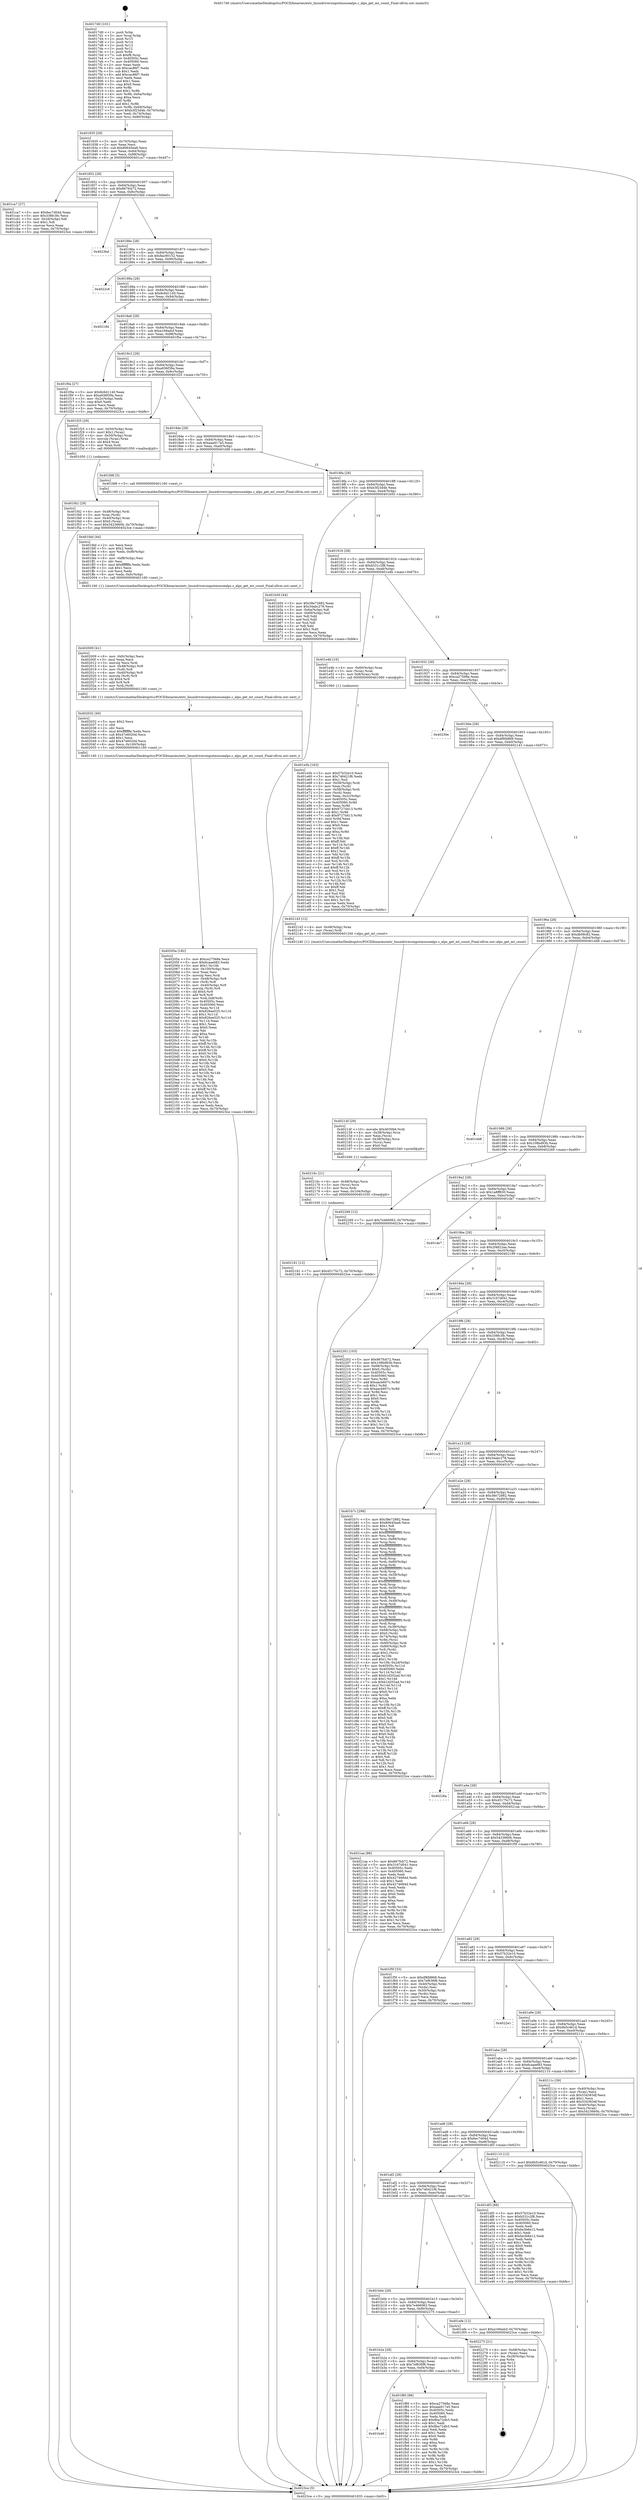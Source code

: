 digraph "0x4017d0" {
  label = "0x4017d0 (/mnt/c/Users/mathe/Desktop/tcc/POCII/binaries/extr_linuxdriversinputmousealps.c_alps_get_mt_count_Final-ollvm.out::main(0))"
  labelloc = "t"
  node[shape=record]

  Entry [label="",width=0.3,height=0.3,shape=circle,fillcolor=black,style=filled]
  "0x401835" [label="{
     0x401835 [29]\l
     | [instrs]\l
     &nbsp;&nbsp;0x401835 \<+3\>: mov -0x70(%rbp),%eax\l
     &nbsp;&nbsp;0x401838 \<+2\>: mov %eax,%ecx\l
     &nbsp;&nbsp;0x40183a \<+6\>: sub $0x80645ea8,%ecx\l
     &nbsp;&nbsp;0x401840 \<+6\>: mov %eax,-0x84(%rbp)\l
     &nbsp;&nbsp;0x401846 \<+6\>: mov %ecx,-0x88(%rbp)\l
     &nbsp;&nbsp;0x40184c \<+6\>: je 0000000000401ca7 \<main+0x4d7\>\l
  }"]
  "0x401ca7" [label="{
     0x401ca7 [27]\l
     | [instrs]\l
     &nbsp;&nbsp;0x401ca7 \<+5\>: mov $0x6ec7d04d,%eax\l
     &nbsp;&nbsp;0x401cac \<+5\>: mov $0x338fc3fc,%ecx\l
     &nbsp;&nbsp;0x401cb1 \<+3\>: mov -0x2d(%rbp),%dl\l
     &nbsp;&nbsp;0x401cb4 \<+3\>: test $0x1,%dl\l
     &nbsp;&nbsp;0x401cb7 \<+3\>: cmovne %ecx,%eax\l
     &nbsp;&nbsp;0x401cba \<+3\>: mov %eax,-0x70(%rbp)\l
     &nbsp;&nbsp;0x401cbd \<+5\>: jmp 00000000004023ce \<main+0xbfe\>\l
  }"]
  "0x401852" [label="{
     0x401852 [28]\l
     | [instrs]\l
     &nbsp;&nbsp;0x401852 \<+5\>: jmp 0000000000401857 \<main+0x87\>\l
     &nbsp;&nbsp;0x401857 \<+6\>: mov -0x84(%rbp),%eax\l
     &nbsp;&nbsp;0x40185d \<+5\>: sub $0x867fcb72,%eax\l
     &nbsp;&nbsp;0x401862 \<+6\>: mov %eax,-0x8c(%rbp)\l
     &nbsp;&nbsp;0x401868 \<+6\>: je 00000000004023bd \<main+0xbed\>\l
  }"]
  Exit [label="",width=0.3,height=0.3,shape=circle,fillcolor=black,style=filled,peripheries=2]
  "0x4023bd" [label="{
     0x4023bd\l
  }", style=dashed]
  "0x40186e" [label="{
     0x40186e [28]\l
     | [instrs]\l
     &nbsp;&nbsp;0x40186e \<+5\>: jmp 0000000000401873 \<main+0xa3\>\l
     &nbsp;&nbsp;0x401873 \<+6\>: mov -0x84(%rbp),%eax\l
     &nbsp;&nbsp;0x401879 \<+5\>: sub $0x8ac90152,%eax\l
     &nbsp;&nbsp;0x40187e \<+6\>: mov %eax,-0x90(%rbp)\l
     &nbsp;&nbsp;0x401884 \<+6\>: je 00000000004022c6 \<main+0xaf6\>\l
  }"]
  "0x402181" [label="{
     0x402181 [12]\l
     | [instrs]\l
     &nbsp;&nbsp;0x402181 \<+7\>: movl $0x45175c72,-0x70(%rbp)\l
     &nbsp;&nbsp;0x402188 \<+5\>: jmp 00000000004023ce \<main+0xbfe\>\l
  }"]
  "0x4022c6" [label="{
     0x4022c6\l
  }", style=dashed]
  "0x40188a" [label="{
     0x40188a [28]\l
     | [instrs]\l
     &nbsp;&nbsp;0x40188a \<+5\>: jmp 000000000040188f \<main+0xbf\>\l
     &nbsp;&nbsp;0x40188f \<+6\>: mov -0x84(%rbp),%eax\l
     &nbsp;&nbsp;0x401895 \<+5\>: sub $0x8c6d1140,%eax\l
     &nbsp;&nbsp;0x40189a \<+6\>: mov %eax,-0x94(%rbp)\l
     &nbsp;&nbsp;0x4018a0 \<+6\>: je 000000000040218d \<main+0x9bd\>\l
  }"]
  "0x40216c" [label="{
     0x40216c [21]\l
     | [instrs]\l
     &nbsp;&nbsp;0x40216c \<+4\>: mov -0x48(%rbp),%rcx\l
     &nbsp;&nbsp;0x402170 \<+3\>: mov (%rcx),%rcx\l
     &nbsp;&nbsp;0x402173 \<+3\>: mov %rcx,%rdi\l
     &nbsp;&nbsp;0x402176 \<+6\>: mov %eax,-0x104(%rbp)\l
     &nbsp;&nbsp;0x40217c \<+5\>: call 0000000000401030 \<free@plt\>\l
     | [calls]\l
     &nbsp;&nbsp;0x401030 \{1\} (unknown)\l
  }"]
  "0x40218d" [label="{
     0x40218d\l
  }", style=dashed]
  "0x4018a6" [label="{
     0x4018a6 [28]\l
     | [instrs]\l
     &nbsp;&nbsp;0x4018a6 \<+5\>: jmp 00000000004018ab \<main+0xdb\>\l
     &nbsp;&nbsp;0x4018ab \<+6\>: mov -0x84(%rbp),%eax\l
     &nbsp;&nbsp;0x4018b1 \<+5\>: sub $0xa169adcf,%eax\l
     &nbsp;&nbsp;0x4018b6 \<+6\>: mov %eax,-0x98(%rbp)\l
     &nbsp;&nbsp;0x4018bc \<+6\>: je 0000000000401f0a \<main+0x73a\>\l
  }"]
  "0x40214f" [label="{
     0x40214f [29]\l
     | [instrs]\l
     &nbsp;&nbsp;0x40214f \<+10\>: movabs $0x4030b6,%rdi\l
     &nbsp;&nbsp;0x402159 \<+4\>: mov -0x38(%rbp),%rcx\l
     &nbsp;&nbsp;0x40215d \<+2\>: mov %eax,(%rcx)\l
     &nbsp;&nbsp;0x40215f \<+4\>: mov -0x38(%rbp),%rcx\l
     &nbsp;&nbsp;0x402163 \<+2\>: mov (%rcx),%esi\l
     &nbsp;&nbsp;0x402165 \<+2\>: mov $0x0,%al\l
     &nbsp;&nbsp;0x402167 \<+5\>: call 0000000000401040 \<printf@plt\>\l
     | [calls]\l
     &nbsp;&nbsp;0x401040 \{1\} (unknown)\l
  }"]
  "0x401f0a" [label="{
     0x401f0a [27]\l
     | [instrs]\l
     &nbsp;&nbsp;0x401f0a \<+5\>: mov $0x8c6d1140,%eax\l
     &nbsp;&nbsp;0x401f0f \<+5\>: mov $0xa936f39a,%ecx\l
     &nbsp;&nbsp;0x401f14 \<+3\>: mov -0x2c(%rbp),%edx\l
     &nbsp;&nbsp;0x401f17 \<+3\>: cmp $0x0,%edx\l
     &nbsp;&nbsp;0x401f1a \<+3\>: cmove %ecx,%eax\l
     &nbsp;&nbsp;0x401f1d \<+3\>: mov %eax,-0x70(%rbp)\l
     &nbsp;&nbsp;0x401f20 \<+5\>: jmp 00000000004023ce \<main+0xbfe\>\l
  }"]
  "0x4018c2" [label="{
     0x4018c2 [28]\l
     | [instrs]\l
     &nbsp;&nbsp;0x4018c2 \<+5\>: jmp 00000000004018c7 \<main+0xf7\>\l
     &nbsp;&nbsp;0x4018c7 \<+6\>: mov -0x84(%rbp),%eax\l
     &nbsp;&nbsp;0x4018cd \<+5\>: sub $0xa936f39a,%eax\l
     &nbsp;&nbsp;0x4018d2 \<+6\>: mov %eax,-0x9c(%rbp)\l
     &nbsp;&nbsp;0x4018d8 \<+6\>: je 0000000000401f25 \<main+0x755\>\l
  }"]
  "0x40205a" [label="{
     0x40205a [182]\l
     | [instrs]\l
     &nbsp;&nbsp;0x40205a \<+5\>: mov $0xca27568e,%ecx\l
     &nbsp;&nbsp;0x40205f \<+5\>: mov $0x6caae683,%edx\l
     &nbsp;&nbsp;0x402064 \<+3\>: mov $0x1,%r10b\l
     &nbsp;&nbsp;0x402067 \<+6\>: mov -0x100(%rbp),%esi\l
     &nbsp;&nbsp;0x40206d \<+3\>: imul %eax,%esi\l
     &nbsp;&nbsp;0x402070 \<+3\>: movslq %esi,%rdi\l
     &nbsp;&nbsp;0x402073 \<+4\>: mov -0x48(%rbp),%r8\l
     &nbsp;&nbsp;0x402077 \<+3\>: mov (%r8),%r8\l
     &nbsp;&nbsp;0x40207a \<+4\>: mov -0x40(%rbp),%r9\l
     &nbsp;&nbsp;0x40207e \<+3\>: movslq (%r9),%r9\l
     &nbsp;&nbsp;0x402081 \<+4\>: shl $0x4,%r9\l
     &nbsp;&nbsp;0x402085 \<+3\>: add %r9,%r8\l
     &nbsp;&nbsp;0x402088 \<+4\>: mov %rdi,0x8(%r8)\l
     &nbsp;&nbsp;0x40208c \<+7\>: mov 0x40505c,%eax\l
     &nbsp;&nbsp;0x402093 \<+7\>: mov 0x405060,%esi\l
     &nbsp;&nbsp;0x40209a \<+3\>: mov %eax,%r11d\l
     &nbsp;&nbsp;0x40209d \<+7\>: sub $0x826ee525,%r11d\l
     &nbsp;&nbsp;0x4020a4 \<+4\>: sub $0x1,%r11d\l
     &nbsp;&nbsp;0x4020a8 \<+7\>: add $0x826ee525,%r11d\l
     &nbsp;&nbsp;0x4020af \<+4\>: imul %r11d,%eax\l
     &nbsp;&nbsp;0x4020b3 \<+3\>: and $0x1,%eax\l
     &nbsp;&nbsp;0x4020b6 \<+3\>: cmp $0x0,%eax\l
     &nbsp;&nbsp;0x4020b9 \<+3\>: sete %bl\l
     &nbsp;&nbsp;0x4020bc \<+3\>: cmp $0xa,%esi\l
     &nbsp;&nbsp;0x4020bf \<+4\>: setl %r14b\l
     &nbsp;&nbsp;0x4020c3 \<+3\>: mov %bl,%r15b\l
     &nbsp;&nbsp;0x4020c6 \<+4\>: xor $0xff,%r15b\l
     &nbsp;&nbsp;0x4020ca \<+3\>: mov %r14b,%r12b\l
     &nbsp;&nbsp;0x4020cd \<+4\>: xor $0xff,%r12b\l
     &nbsp;&nbsp;0x4020d1 \<+4\>: xor $0x0,%r10b\l
     &nbsp;&nbsp;0x4020d5 \<+3\>: mov %r15b,%r13b\l
     &nbsp;&nbsp;0x4020d8 \<+4\>: and $0x0,%r13b\l
     &nbsp;&nbsp;0x4020dc \<+3\>: and %r10b,%bl\l
     &nbsp;&nbsp;0x4020df \<+3\>: mov %r12b,%al\l
     &nbsp;&nbsp;0x4020e2 \<+2\>: and $0x0,%al\l
     &nbsp;&nbsp;0x4020e4 \<+3\>: and %r10b,%r14b\l
     &nbsp;&nbsp;0x4020e7 \<+3\>: or %bl,%r13b\l
     &nbsp;&nbsp;0x4020ea \<+3\>: or %r14b,%al\l
     &nbsp;&nbsp;0x4020ed \<+3\>: xor %al,%r13b\l
     &nbsp;&nbsp;0x4020f0 \<+3\>: or %r12b,%r15b\l
     &nbsp;&nbsp;0x4020f3 \<+4\>: xor $0xff,%r15b\l
     &nbsp;&nbsp;0x4020f7 \<+4\>: or $0x0,%r10b\l
     &nbsp;&nbsp;0x4020fb \<+3\>: and %r10b,%r15b\l
     &nbsp;&nbsp;0x4020fe \<+3\>: or %r15b,%r13b\l
     &nbsp;&nbsp;0x402101 \<+4\>: test $0x1,%r13b\l
     &nbsp;&nbsp;0x402105 \<+3\>: cmovne %edx,%ecx\l
     &nbsp;&nbsp;0x402108 \<+3\>: mov %ecx,-0x70(%rbp)\l
     &nbsp;&nbsp;0x40210b \<+5\>: jmp 00000000004023ce \<main+0xbfe\>\l
  }"]
  "0x401f25" [label="{
     0x401f25 [29]\l
     | [instrs]\l
     &nbsp;&nbsp;0x401f25 \<+4\>: mov -0x50(%rbp),%rax\l
     &nbsp;&nbsp;0x401f29 \<+6\>: movl $0x1,(%rax)\l
     &nbsp;&nbsp;0x401f2f \<+4\>: mov -0x50(%rbp),%rax\l
     &nbsp;&nbsp;0x401f33 \<+3\>: movslq (%rax),%rax\l
     &nbsp;&nbsp;0x401f36 \<+4\>: shl $0x4,%rax\l
     &nbsp;&nbsp;0x401f3a \<+3\>: mov %rax,%rdi\l
     &nbsp;&nbsp;0x401f3d \<+5\>: call 0000000000401050 \<malloc@plt\>\l
     | [calls]\l
     &nbsp;&nbsp;0x401050 \{1\} (unknown)\l
  }"]
  "0x4018de" [label="{
     0x4018de [28]\l
     | [instrs]\l
     &nbsp;&nbsp;0x4018de \<+5\>: jmp 00000000004018e3 \<main+0x113\>\l
     &nbsp;&nbsp;0x4018e3 \<+6\>: mov -0x84(%rbp),%eax\l
     &nbsp;&nbsp;0x4018e9 \<+5\>: sub $0xaaa917a5,%eax\l
     &nbsp;&nbsp;0x4018ee \<+6\>: mov %eax,-0xa0(%rbp)\l
     &nbsp;&nbsp;0x4018f4 \<+6\>: je 0000000000401fd8 \<main+0x808\>\l
  }"]
  "0x402032" [label="{
     0x402032 [40]\l
     | [instrs]\l
     &nbsp;&nbsp;0x402032 \<+5\>: mov $0x2,%ecx\l
     &nbsp;&nbsp;0x402037 \<+1\>: cltd\l
     &nbsp;&nbsp;0x402038 \<+2\>: idiv %ecx\l
     &nbsp;&nbsp;0x40203a \<+6\>: imul $0xfffffffe,%edx,%ecx\l
     &nbsp;&nbsp;0x402040 \<+6\>: sub $0x47e6020d,%ecx\l
     &nbsp;&nbsp;0x402046 \<+3\>: add $0x1,%ecx\l
     &nbsp;&nbsp;0x402049 \<+6\>: add $0x47e6020d,%ecx\l
     &nbsp;&nbsp;0x40204f \<+6\>: mov %ecx,-0x100(%rbp)\l
     &nbsp;&nbsp;0x402055 \<+5\>: call 0000000000401160 \<next_i\>\l
     | [calls]\l
     &nbsp;&nbsp;0x401160 \{1\} (/mnt/c/Users/mathe/Desktop/tcc/POCII/binaries/extr_linuxdriversinputmousealps.c_alps_get_mt_count_Final-ollvm.out::next_i)\l
  }"]
  "0x401fd8" [label="{
     0x401fd8 [5]\l
     | [instrs]\l
     &nbsp;&nbsp;0x401fd8 \<+5\>: call 0000000000401160 \<next_i\>\l
     | [calls]\l
     &nbsp;&nbsp;0x401160 \{1\} (/mnt/c/Users/mathe/Desktop/tcc/POCII/binaries/extr_linuxdriversinputmousealps.c_alps_get_mt_count_Final-ollvm.out::next_i)\l
  }"]
  "0x4018fa" [label="{
     0x4018fa [28]\l
     | [instrs]\l
     &nbsp;&nbsp;0x4018fa \<+5\>: jmp 00000000004018ff \<main+0x12f\>\l
     &nbsp;&nbsp;0x4018ff \<+6\>: mov -0x84(%rbp),%eax\l
     &nbsp;&nbsp;0x401905 \<+5\>: sub $0xb3f23d4b,%eax\l
     &nbsp;&nbsp;0x40190a \<+6\>: mov %eax,-0xa4(%rbp)\l
     &nbsp;&nbsp;0x401910 \<+6\>: je 0000000000401b50 \<main+0x380\>\l
  }"]
  "0x402009" [label="{
     0x402009 [41]\l
     | [instrs]\l
     &nbsp;&nbsp;0x402009 \<+6\>: mov -0xfc(%rbp),%ecx\l
     &nbsp;&nbsp;0x40200f \<+3\>: imul %eax,%ecx\l
     &nbsp;&nbsp;0x402012 \<+3\>: movslq %ecx,%rdi\l
     &nbsp;&nbsp;0x402015 \<+4\>: mov -0x48(%rbp),%r8\l
     &nbsp;&nbsp;0x402019 \<+3\>: mov (%r8),%r8\l
     &nbsp;&nbsp;0x40201c \<+4\>: mov -0x40(%rbp),%r9\l
     &nbsp;&nbsp;0x402020 \<+3\>: movslq (%r9),%r9\l
     &nbsp;&nbsp;0x402023 \<+4\>: shl $0x4,%r9\l
     &nbsp;&nbsp;0x402027 \<+3\>: add %r9,%r8\l
     &nbsp;&nbsp;0x40202a \<+3\>: mov %rdi,(%r8)\l
     &nbsp;&nbsp;0x40202d \<+5\>: call 0000000000401160 \<next_i\>\l
     | [calls]\l
     &nbsp;&nbsp;0x401160 \{1\} (/mnt/c/Users/mathe/Desktop/tcc/POCII/binaries/extr_linuxdriversinputmousealps.c_alps_get_mt_count_Final-ollvm.out::next_i)\l
  }"]
  "0x401b50" [label="{
     0x401b50 [44]\l
     | [instrs]\l
     &nbsp;&nbsp;0x401b50 \<+5\>: mov $0x38e72882,%eax\l
     &nbsp;&nbsp;0x401b55 \<+5\>: mov $0x34abc278,%ecx\l
     &nbsp;&nbsp;0x401b5a \<+3\>: mov -0x6a(%rbp),%dl\l
     &nbsp;&nbsp;0x401b5d \<+4\>: mov -0x69(%rbp),%sil\l
     &nbsp;&nbsp;0x401b61 \<+3\>: mov %dl,%dil\l
     &nbsp;&nbsp;0x401b64 \<+3\>: and %sil,%dil\l
     &nbsp;&nbsp;0x401b67 \<+3\>: xor %sil,%dl\l
     &nbsp;&nbsp;0x401b6a \<+3\>: or %dl,%dil\l
     &nbsp;&nbsp;0x401b6d \<+4\>: test $0x1,%dil\l
     &nbsp;&nbsp;0x401b71 \<+3\>: cmovne %ecx,%eax\l
     &nbsp;&nbsp;0x401b74 \<+3\>: mov %eax,-0x70(%rbp)\l
     &nbsp;&nbsp;0x401b77 \<+5\>: jmp 00000000004023ce \<main+0xbfe\>\l
  }"]
  "0x401916" [label="{
     0x401916 [28]\l
     | [instrs]\l
     &nbsp;&nbsp;0x401916 \<+5\>: jmp 000000000040191b \<main+0x14b\>\l
     &nbsp;&nbsp;0x40191b \<+6\>: mov -0x84(%rbp),%eax\l
     &nbsp;&nbsp;0x401921 \<+5\>: sub $0xb531c2f8,%eax\l
     &nbsp;&nbsp;0x401926 \<+6\>: mov %eax,-0xa8(%rbp)\l
     &nbsp;&nbsp;0x40192c \<+6\>: je 0000000000401e4b \<main+0x67b\>\l
  }"]
  "0x4023ce" [label="{
     0x4023ce [5]\l
     | [instrs]\l
     &nbsp;&nbsp;0x4023ce \<+5\>: jmp 0000000000401835 \<main+0x65\>\l
  }"]
  "0x4017d0" [label="{
     0x4017d0 [101]\l
     | [instrs]\l
     &nbsp;&nbsp;0x4017d0 \<+1\>: push %rbp\l
     &nbsp;&nbsp;0x4017d1 \<+3\>: mov %rsp,%rbp\l
     &nbsp;&nbsp;0x4017d4 \<+2\>: push %r15\l
     &nbsp;&nbsp;0x4017d6 \<+2\>: push %r14\l
     &nbsp;&nbsp;0x4017d8 \<+2\>: push %r13\l
     &nbsp;&nbsp;0x4017da \<+2\>: push %r12\l
     &nbsp;&nbsp;0x4017dc \<+1\>: push %rbx\l
     &nbsp;&nbsp;0x4017dd \<+7\>: sub $0xf8,%rsp\l
     &nbsp;&nbsp;0x4017e4 \<+7\>: mov 0x40505c,%eax\l
     &nbsp;&nbsp;0x4017eb \<+7\>: mov 0x405060,%ecx\l
     &nbsp;&nbsp;0x4017f2 \<+2\>: mov %eax,%edx\l
     &nbsp;&nbsp;0x4017f4 \<+6\>: sub $0xcac86f7,%edx\l
     &nbsp;&nbsp;0x4017fa \<+3\>: sub $0x1,%edx\l
     &nbsp;&nbsp;0x4017fd \<+6\>: add $0xcac86f7,%edx\l
     &nbsp;&nbsp;0x401803 \<+3\>: imul %edx,%eax\l
     &nbsp;&nbsp;0x401806 \<+3\>: and $0x1,%eax\l
     &nbsp;&nbsp;0x401809 \<+3\>: cmp $0x0,%eax\l
     &nbsp;&nbsp;0x40180c \<+4\>: sete %r8b\l
     &nbsp;&nbsp;0x401810 \<+4\>: and $0x1,%r8b\l
     &nbsp;&nbsp;0x401814 \<+4\>: mov %r8b,-0x6a(%rbp)\l
     &nbsp;&nbsp;0x401818 \<+3\>: cmp $0xa,%ecx\l
     &nbsp;&nbsp;0x40181b \<+4\>: setl %r8b\l
     &nbsp;&nbsp;0x40181f \<+4\>: and $0x1,%r8b\l
     &nbsp;&nbsp;0x401823 \<+4\>: mov %r8b,-0x69(%rbp)\l
     &nbsp;&nbsp;0x401827 \<+7\>: movl $0xb3f23d4b,-0x70(%rbp)\l
     &nbsp;&nbsp;0x40182e \<+3\>: mov %edi,-0x74(%rbp)\l
     &nbsp;&nbsp;0x401831 \<+4\>: mov %rsi,-0x80(%rbp)\l
  }"]
  "0x401fdd" [label="{
     0x401fdd [44]\l
     | [instrs]\l
     &nbsp;&nbsp;0x401fdd \<+2\>: xor %ecx,%ecx\l
     &nbsp;&nbsp;0x401fdf \<+5\>: mov $0x2,%edx\l
     &nbsp;&nbsp;0x401fe4 \<+6\>: mov %edx,-0xf8(%rbp)\l
     &nbsp;&nbsp;0x401fea \<+1\>: cltd\l
     &nbsp;&nbsp;0x401feb \<+6\>: mov -0xf8(%rbp),%esi\l
     &nbsp;&nbsp;0x401ff1 \<+2\>: idiv %esi\l
     &nbsp;&nbsp;0x401ff3 \<+6\>: imul $0xfffffffe,%edx,%edx\l
     &nbsp;&nbsp;0x401ff9 \<+3\>: sub $0x1,%ecx\l
     &nbsp;&nbsp;0x401ffc \<+2\>: sub %ecx,%edx\l
     &nbsp;&nbsp;0x401ffe \<+6\>: mov %edx,-0xfc(%rbp)\l
     &nbsp;&nbsp;0x402004 \<+5\>: call 0000000000401160 \<next_i\>\l
     | [calls]\l
     &nbsp;&nbsp;0x401160 \{1\} (/mnt/c/Users/mathe/Desktop/tcc/POCII/binaries/extr_linuxdriversinputmousealps.c_alps_get_mt_count_Final-ollvm.out::next_i)\l
  }"]
  "0x401e4b" [label="{
     0x401e4b [16]\l
     | [instrs]\l
     &nbsp;&nbsp;0x401e4b \<+4\>: mov -0x60(%rbp),%rax\l
     &nbsp;&nbsp;0x401e4f \<+3\>: mov (%rax),%rax\l
     &nbsp;&nbsp;0x401e52 \<+4\>: mov 0x8(%rax),%rdi\l
     &nbsp;&nbsp;0x401e56 \<+5\>: call 0000000000401060 \<atoi@plt\>\l
     | [calls]\l
     &nbsp;&nbsp;0x401060 \{1\} (unknown)\l
  }"]
  "0x401932" [label="{
     0x401932 [28]\l
     | [instrs]\l
     &nbsp;&nbsp;0x401932 \<+5\>: jmp 0000000000401937 \<main+0x167\>\l
     &nbsp;&nbsp;0x401937 \<+6\>: mov -0x84(%rbp),%eax\l
     &nbsp;&nbsp;0x40193d \<+5\>: sub $0xca27568e,%eax\l
     &nbsp;&nbsp;0x401942 \<+6\>: mov %eax,-0xac(%rbp)\l
     &nbsp;&nbsp;0x401948 \<+6\>: je 000000000040230e \<main+0xb3e\>\l
  }"]
  "0x401b46" [label="{
     0x401b46\l
  }", style=dashed]
  "0x40230e" [label="{
     0x40230e\l
  }", style=dashed]
  "0x40194e" [label="{
     0x40194e [28]\l
     | [instrs]\l
     &nbsp;&nbsp;0x40194e \<+5\>: jmp 0000000000401953 \<main+0x183\>\l
     &nbsp;&nbsp;0x401953 \<+6\>: mov -0x84(%rbp),%eax\l
     &nbsp;&nbsp;0x401959 \<+5\>: sub $0xdf6fd868,%eax\l
     &nbsp;&nbsp;0x40195e \<+6\>: mov %eax,-0xb0(%rbp)\l
     &nbsp;&nbsp;0x401964 \<+6\>: je 0000000000402143 \<main+0x973\>\l
  }"]
  "0x401f80" [label="{
     0x401f80 [88]\l
     | [instrs]\l
     &nbsp;&nbsp;0x401f80 \<+5\>: mov $0xca27568e,%eax\l
     &nbsp;&nbsp;0x401f85 \<+5\>: mov $0xaaa917a5,%ecx\l
     &nbsp;&nbsp;0x401f8a \<+7\>: mov 0x40505c,%edx\l
     &nbsp;&nbsp;0x401f91 \<+7\>: mov 0x405060,%esi\l
     &nbsp;&nbsp;0x401f98 \<+2\>: mov %edx,%edi\l
     &nbsp;&nbsp;0x401f9a \<+6\>: add $0x8ba72db3,%edi\l
     &nbsp;&nbsp;0x401fa0 \<+3\>: sub $0x1,%edi\l
     &nbsp;&nbsp;0x401fa3 \<+6\>: sub $0x8ba72db3,%edi\l
     &nbsp;&nbsp;0x401fa9 \<+3\>: imul %edi,%edx\l
     &nbsp;&nbsp;0x401fac \<+3\>: and $0x1,%edx\l
     &nbsp;&nbsp;0x401faf \<+3\>: cmp $0x0,%edx\l
     &nbsp;&nbsp;0x401fb2 \<+4\>: sete %r8b\l
     &nbsp;&nbsp;0x401fb6 \<+3\>: cmp $0xa,%esi\l
     &nbsp;&nbsp;0x401fb9 \<+4\>: setl %r9b\l
     &nbsp;&nbsp;0x401fbd \<+3\>: mov %r8b,%r10b\l
     &nbsp;&nbsp;0x401fc0 \<+3\>: and %r9b,%r10b\l
     &nbsp;&nbsp;0x401fc3 \<+3\>: xor %r9b,%r8b\l
     &nbsp;&nbsp;0x401fc6 \<+3\>: or %r8b,%r10b\l
     &nbsp;&nbsp;0x401fc9 \<+4\>: test $0x1,%r10b\l
     &nbsp;&nbsp;0x401fcd \<+3\>: cmovne %ecx,%eax\l
     &nbsp;&nbsp;0x401fd0 \<+3\>: mov %eax,-0x70(%rbp)\l
     &nbsp;&nbsp;0x401fd3 \<+5\>: jmp 00000000004023ce \<main+0xbfe\>\l
  }"]
  "0x402143" [label="{
     0x402143 [12]\l
     | [instrs]\l
     &nbsp;&nbsp;0x402143 \<+4\>: mov -0x48(%rbp),%rax\l
     &nbsp;&nbsp;0x402147 \<+3\>: mov (%rax),%rdi\l
     &nbsp;&nbsp;0x40214a \<+5\>: call 0000000000401240 \<alps_get_mt_count\>\l
     | [calls]\l
     &nbsp;&nbsp;0x401240 \{1\} (/mnt/c/Users/mathe/Desktop/tcc/POCII/binaries/extr_linuxdriversinputmousealps.c_alps_get_mt_count_Final-ollvm.out::alps_get_mt_count)\l
  }"]
  "0x40196a" [label="{
     0x40196a [28]\l
     | [instrs]\l
     &nbsp;&nbsp;0x40196a \<+5\>: jmp 000000000040196f \<main+0x19f\>\l
     &nbsp;&nbsp;0x40196f \<+6\>: mov -0x84(%rbp),%eax\l
     &nbsp;&nbsp;0x401975 \<+5\>: sub $0xdb08c82,%eax\l
     &nbsp;&nbsp;0x40197a \<+6\>: mov %eax,-0xb4(%rbp)\l
     &nbsp;&nbsp;0x401980 \<+6\>: je 0000000000401d48 \<main+0x578\>\l
  }"]
  "0x401b2a" [label="{
     0x401b2a [28]\l
     | [instrs]\l
     &nbsp;&nbsp;0x401b2a \<+5\>: jmp 0000000000401b2f \<main+0x35f\>\l
     &nbsp;&nbsp;0x401b2f \<+6\>: mov -0x84(%rbp),%eax\l
     &nbsp;&nbsp;0x401b35 \<+5\>: sub $0x7ef636f6,%eax\l
     &nbsp;&nbsp;0x401b3a \<+6\>: mov %eax,-0xf4(%rbp)\l
     &nbsp;&nbsp;0x401b40 \<+6\>: je 0000000000401f80 \<main+0x7b0\>\l
  }"]
  "0x401d48" [label="{
     0x401d48\l
  }", style=dashed]
  "0x401986" [label="{
     0x401986 [28]\l
     | [instrs]\l
     &nbsp;&nbsp;0x401986 \<+5\>: jmp 000000000040198b \<main+0x1bb\>\l
     &nbsp;&nbsp;0x40198b \<+6\>: mov -0x84(%rbp),%eax\l
     &nbsp;&nbsp;0x401991 \<+5\>: sub $0x108bd93b,%eax\l
     &nbsp;&nbsp;0x401996 \<+6\>: mov %eax,-0xb8(%rbp)\l
     &nbsp;&nbsp;0x40199c \<+6\>: je 0000000000402269 \<main+0xa99\>\l
  }"]
  "0x402275" [label="{
     0x402275 [21]\l
     | [instrs]\l
     &nbsp;&nbsp;0x402275 \<+4\>: mov -0x68(%rbp),%rax\l
     &nbsp;&nbsp;0x402279 \<+2\>: mov (%rax),%eax\l
     &nbsp;&nbsp;0x40227b \<+4\>: lea -0x28(%rbp),%rsp\l
     &nbsp;&nbsp;0x40227f \<+1\>: pop %rbx\l
     &nbsp;&nbsp;0x402280 \<+2\>: pop %r12\l
     &nbsp;&nbsp;0x402282 \<+2\>: pop %r13\l
     &nbsp;&nbsp;0x402284 \<+2\>: pop %r14\l
     &nbsp;&nbsp;0x402286 \<+2\>: pop %r15\l
     &nbsp;&nbsp;0x402288 \<+1\>: pop %rbp\l
     &nbsp;&nbsp;0x402289 \<+1\>: ret\l
  }"]
  "0x402269" [label="{
     0x402269 [12]\l
     | [instrs]\l
     &nbsp;&nbsp;0x402269 \<+7\>: movl $0x7e466063,-0x70(%rbp)\l
     &nbsp;&nbsp;0x402270 \<+5\>: jmp 00000000004023ce \<main+0xbfe\>\l
  }"]
  "0x4019a2" [label="{
     0x4019a2 [28]\l
     | [instrs]\l
     &nbsp;&nbsp;0x4019a2 \<+5\>: jmp 00000000004019a7 \<main+0x1d7\>\l
     &nbsp;&nbsp;0x4019a7 \<+6\>: mov -0x84(%rbp),%eax\l
     &nbsp;&nbsp;0x4019ad \<+5\>: sub $0x1a8ff830,%eax\l
     &nbsp;&nbsp;0x4019b2 \<+6\>: mov %eax,-0xbc(%rbp)\l
     &nbsp;&nbsp;0x4019b8 \<+6\>: je 0000000000401de7 \<main+0x617\>\l
  }"]
  "0x401f42" [label="{
     0x401f42 [29]\l
     | [instrs]\l
     &nbsp;&nbsp;0x401f42 \<+4\>: mov -0x48(%rbp),%rdi\l
     &nbsp;&nbsp;0x401f46 \<+3\>: mov %rax,(%rdi)\l
     &nbsp;&nbsp;0x401f49 \<+4\>: mov -0x40(%rbp),%rax\l
     &nbsp;&nbsp;0x401f4d \<+6\>: movl $0x0,(%rax)\l
     &nbsp;&nbsp;0x401f53 \<+7\>: movl $0x5423660b,-0x70(%rbp)\l
     &nbsp;&nbsp;0x401f5a \<+5\>: jmp 00000000004023ce \<main+0xbfe\>\l
  }"]
  "0x401de7" [label="{
     0x401de7\l
  }", style=dashed]
  "0x4019be" [label="{
     0x4019be [28]\l
     | [instrs]\l
     &nbsp;&nbsp;0x4019be \<+5\>: jmp 00000000004019c3 \<main+0x1f3\>\l
     &nbsp;&nbsp;0x4019c3 \<+6\>: mov -0x84(%rbp),%eax\l
     &nbsp;&nbsp;0x4019c9 \<+5\>: sub $0x2f4822aa,%eax\l
     &nbsp;&nbsp;0x4019ce \<+6\>: mov %eax,-0xc0(%rbp)\l
     &nbsp;&nbsp;0x4019d4 \<+6\>: je 0000000000402199 \<main+0x9c9\>\l
  }"]
  "0x401b0e" [label="{
     0x401b0e [28]\l
     | [instrs]\l
     &nbsp;&nbsp;0x401b0e \<+5\>: jmp 0000000000401b13 \<main+0x343\>\l
     &nbsp;&nbsp;0x401b13 \<+6\>: mov -0x84(%rbp),%eax\l
     &nbsp;&nbsp;0x401b19 \<+5\>: sub $0x7e466063,%eax\l
     &nbsp;&nbsp;0x401b1e \<+6\>: mov %eax,-0xf0(%rbp)\l
     &nbsp;&nbsp;0x401b24 \<+6\>: je 0000000000402275 \<main+0xaa5\>\l
  }"]
  "0x402199" [label="{
     0x402199\l
  }", style=dashed]
  "0x4019da" [label="{
     0x4019da [28]\l
     | [instrs]\l
     &nbsp;&nbsp;0x4019da \<+5\>: jmp 00000000004019df \<main+0x20f\>\l
     &nbsp;&nbsp;0x4019df \<+6\>: mov -0x84(%rbp),%eax\l
     &nbsp;&nbsp;0x4019e5 \<+5\>: sub $0x3167d041,%eax\l
     &nbsp;&nbsp;0x4019ea \<+6\>: mov %eax,-0xc4(%rbp)\l
     &nbsp;&nbsp;0x4019f0 \<+6\>: je 0000000000402202 \<main+0xa32\>\l
  }"]
  "0x401efe" [label="{
     0x401efe [12]\l
     | [instrs]\l
     &nbsp;&nbsp;0x401efe \<+7\>: movl $0xa169adcf,-0x70(%rbp)\l
     &nbsp;&nbsp;0x401f05 \<+5\>: jmp 00000000004023ce \<main+0xbfe\>\l
  }"]
  "0x402202" [label="{
     0x402202 [103]\l
     | [instrs]\l
     &nbsp;&nbsp;0x402202 \<+5\>: mov $0x867fcb72,%eax\l
     &nbsp;&nbsp;0x402207 \<+5\>: mov $0x108bd93b,%ecx\l
     &nbsp;&nbsp;0x40220c \<+4\>: mov -0x68(%rbp),%rdx\l
     &nbsp;&nbsp;0x402210 \<+6\>: movl $0x0,(%rdx)\l
     &nbsp;&nbsp;0x402216 \<+7\>: mov 0x40505c,%esi\l
     &nbsp;&nbsp;0x40221d \<+7\>: mov 0x405060,%edi\l
     &nbsp;&nbsp;0x402224 \<+3\>: mov %esi,%r8d\l
     &nbsp;&nbsp;0x402227 \<+7\>: add $0xaacb607c,%r8d\l
     &nbsp;&nbsp;0x40222e \<+4\>: sub $0x1,%r8d\l
     &nbsp;&nbsp;0x402232 \<+7\>: sub $0xaacb607c,%r8d\l
     &nbsp;&nbsp;0x402239 \<+4\>: imul %r8d,%esi\l
     &nbsp;&nbsp;0x40223d \<+3\>: and $0x1,%esi\l
     &nbsp;&nbsp;0x402240 \<+3\>: cmp $0x0,%esi\l
     &nbsp;&nbsp;0x402243 \<+4\>: sete %r9b\l
     &nbsp;&nbsp;0x402247 \<+3\>: cmp $0xa,%edi\l
     &nbsp;&nbsp;0x40224a \<+4\>: setl %r10b\l
     &nbsp;&nbsp;0x40224e \<+3\>: mov %r9b,%r11b\l
     &nbsp;&nbsp;0x402251 \<+3\>: and %r10b,%r11b\l
     &nbsp;&nbsp;0x402254 \<+3\>: xor %r10b,%r9b\l
     &nbsp;&nbsp;0x402257 \<+3\>: or %r9b,%r11b\l
     &nbsp;&nbsp;0x40225a \<+4\>: test $0x1,%r11b\l
     &nbsp;&nbsp;0x40225e \<+3\>: cmovne %ecx,%eax\l
     &nbsp;&nbsp;0x402261 \<+3\>: mov %eax,-0x70(%rbp)\l
     &nbsp;&nbsp;0x402264 \<+5\>: jmp 00000000004023ce \<main+0xbfe\>\l
  }"]
  "0x4019f6" [label="{
     0x4019f6 [28]\l
     | [instrs]\l
     &nbsp;&nbsp;0x4019f6 \<+5\>: jmp 00000000004019fb \<main+0x22b\>\l
     &nbsp;&nbsp;0x4019fb \<+6\>: mov -0x84(%rbp),%eax\l
     &nbsp;&nbsp;0x401a01 \<+5\>: sub $0x338fc3fc,%eax\l
     &nbsp;&nbsp;0x401a06 \<+6\>: mov %eax,-0xc8(%rbp)\l
     &nbsp;&nbsp;0x401a0c \<+6\>: je 0000000000401cc2 \<main+0x4f2\>\l
  }"]
  "0x401e5b" [label="{
     0x401e5b [163]\l
     | [instrs]\l
     &nbsp;&nbsp;0x401e5b \<+5\>: mov $0x57b32e10,%ecx\l
     &nbsp;&nbsp;0x401e60 \<+5\>: mov $0x746421f6,%edx\l
     &nbsp;&nbsp;0x401e65 \<+3\>: mov $0x1,%sil\l
     &nbsp;&nbsp;0x401e68 \<+4\>: mov -0x58(%rbp),%rdi\l
     &nbsp;&nbsp;0x401e6c \<+2\>: mov %eax,(%rdi)\l
     &nbsp;&nbsp;0x401e6e \<+4\>: mov -0x58(%rbp),%rdi\l
     &nbsp;&nbsp;0x401e72 \<+2\>: mov (%rdi),%eax\l
     &nbsp;&nbsp;0x401e74 \<+3\>: mov %eax,-0x2c(%rbp)\l
     &nbsp;&nbsp;0x401e77 \<+7\>: mov 0x40505c,%eax\l
     &nbsp;&nbsp;0x401e7e \<+8\>: mov 0x405060,%r8d\l
     &nbsp;&nbsp;0x401e86 \<+3\>: mov %eax,%r9d\l
     &nbsp;&nbsp;0x401e89 \<+7\>: add $0x9727d413,%r9d\l
     &nbsp;&nbsp;0x401e90 \<+4\>: sub $0x1,%r9d\l
     &nbsp;&nbsp;0x401e94 \<+7\>: sub $0x9727d413,%r9d\l
     &nbsp;&nbsp;0x401e9b \<+4\>: imul %r9d,%eax\l
     &nbsp;&nbsp;0x401e9f \<+3\>: and $0x1,%eax\l
     &nbsp;&nbsp;0x401ea2 \<+3\>: cmp $0x0,%eax\l
     &nbsp;&nbsp;0x401ea5 \<+4\>: sete %r10b\l
     &nbsp;&nbsp;0x401ea9 \<+4\>: cmp $0xa,%r8d\l
     &nbsp;&nbsp;0x401ead \<+4\>: setl %r11b\l
     &nbsp;&nbsp;0x401eb1 \<+3\>: mov %r10b,%bl\l
     &nbsp;&nbsp;0x401eb4 \<+3\>: xor $0xff,%bl\l
     &nbsp;&nbsp;0x401eb7 \<+3\>: mov %r11b,%r14b\l
     &nbsp;&nbsp;0x401eba \<+4\>: xor $0xff,%r14b\l
     &nbsp;&nbsp;0x401ebe \<+4\>: xor $0x1,%sil\l
     &nbsp;&nbsp;0x401ec2 \<+3\>: mov %bl,%r15b\l
     &nbsp;&nbsp;0x401ec5 \<+4\>: and $0xff,%r15b\l
     &nbsp;&nbsp;0x401ec9 \<+3\>: and %sil,%r10b\l
     &nbsp;&nbsp;0x401ecc \<+3\>: mov %r14b,%r12b\l
     &nbsp;&nbsp;0x401ecf \<+4\>: and $0xff,%r12b\l
     &nbsp;&nbsp;0x401ed3 \<+3\>: and %sil,%r11b\l
     &nbsp;&nbsp;0x401ed6 \<+3\>: or %r10b,%r15b\l
     &nbsp;&nbsp;0x401ed9 \<+3\>: or %r11b,%r12b\l
     &nbsp;&nbsp;0x401edc \<+3\>: xor %r12b,%r15b\l
     &nbsp;&nbsp;0x401edf \<+3\>: or %r14b,%bl\l
     &nbsp;&nbsp;0x401ee2 \<+3\>: xor $0xff,%bl\l
     &nbsp;&nbsp;0x401ee5 \<+4\>: or $0x1,%sil\l
     &nbsp;&nbsp;0x401ee9 \<+3\>: and %sil,%bl\l
     &nbsp;&nbsp;0x401eec \<+3\>: or %bl,%r15b\l
     &nbsp;&nbsp;0x401eef \<+4\>: test $0x1,%r15b\l
     &nbsp;&nbsp;0x401ef3 \<+3\>: cmovne %edx,%ecx\l
     &nbsp;&nbsp;0x401ef6 \<+3\>: mov %ecx,-0x70(%rbp)\l
     &nbsp;&nbsp;0x401ef9 \<+5\>: jmp 00000000004023ce \<main+0xbfe\>\l
  }"]
  "0x401cc2" [label="{
     0x401cc2\l
  }", style=dashed]
  "0x401a12" [label="{
     0x401a12 [28]\l
     | [instrs]\l
     &nbsp;&nbsp;0x401a12 \<+5\>: jmp 0000000000401a17 \<main+0x247\>\l
     &nbsp;&nbsp;0x401a17 \<+6\>: mov -0x84(%rbp),%eax\l
     &nbsp;&nbsp;0x401a1d \<+5\>: sub $0x34abc278,%eax\l
     &nbsp;&nbsp;0x401a22 \<+6\>: mov %eax,-0xcc(%rbp)\l
     &nbsp;&nbsp;0x401a28 \<+6\>: je 0000000000401b7c \<main+0x3ac\>\l
  }"]
  "0x401af2" [label="{
     0x401af2 [28]\l
     | [instrs]\l
     &nbsp;&nbsp;0x401af2 \<+5\>: jmp 0000000000401af7 \<main+0x327\>\l
     &nbsp;&nbsp;0x401af7 \<+6\>: mov -0x84(%rbp),%eax\l
     &nbsp;&nbsp;0x401afd \<+5\>: sub $0x746421f6,%eax\l
     &nbsp;&nbsp;0x401b02 \<+6\>: mov %eax,-0xec(%rbp)\l
     &nbsp;&nbsp;0x401b08 \<+6\>: je 0000000000401efe \<main+0x72e\>\l
  }"]
  "0x401b7c" [label="{
     0x401b7c [299]\l
     | [instrs]\l
     &nbsp;&nbsp;0x401b7c \<+5\>: mov $0x38e72882,%eax\l
     &nbsp;&nbsp;0x401b81 \<+5\>: mov $0x80645ea8,%ecx\l
     &nbsp;&nbsp;0x401b86 \<+2\>: mov $0x1,%dl\l
     &nbsp;&nbsp;0x401b88 \<+3\>: mov %rsp,%rsi\l
     &nbsp;&nbsp;0x401b8b \<+4\>: add $0xfffffffffffffff0,%rsi\l
     &nbsp;&nbsp;0x401b8f \<+3\>: mov %rsi,%rsp\l
     &nbsp;&nbsp;0x401b92 \<+4\>: mov %rsi,-0x68(%rbp)\l
     &nbsp;&nbsp;0x401b96 \<+3\>: mov %rsp,%rsi\l
     &nbsp;&nbsp;0x401b99 \<+4\>: add $0xfffffffffffffff0,%rsi\l
     &nbsp;&nbsp;0x401b9d \<+3\>: mov %rsi,%rsp\l
     &nbsp;&nbsp;0x401ba0 \<+3\>: mov %rsp,%rdi\l
     &nbsp;&nbsp;0x401ba3 \<+4\>: add $0xfffffffffffffff0,%rdi\l
     &nbsp;&nbsp;0x401ba7 \<+3\>: mov %rdi,%rsp\l
     &nbsp;&nbsp;0x401baa \<+4\>: mov %rdi,-0x60(%rbp)\l
     &nbsp;&nbsp;0x401bae \<+3\>: mov %rsp,%rdi\l
     &nbsp;&nbsp;0x401bb1 \<+4\>: add $0xfffffffffffffff0,%rdi\l
     &nbsp;&nbsp;0x401bb5 \<+3\>: mov %rdi,%rsp\l
     &nbsp;&nbsp;0x401bb8 \<+4\>: mov %rdi,-0x58(%rbp)\l
     &nbsp;&nbsp;0x401bbc \<+3\>: mov %rsp,%rdi\l
     &nbsp;&nbsp;0x401bbf \<+4\>: add $0xfffffffffffffff0,%rdi\l
     &nbsp;&nbsp;0x401bc3 \<+3\>: mov %rdi,%rsp\l
     &nbsp;&nbsp;0x401bc6 \<+4\>: mov %rdi,-0x50(%rbp)\l
     &nbsp;&nbsp;0x401bca \<+3\>: mov %rsp,%rdi\l
     &nbsp;&nbsp;0x401bcd \<+4\>: add $0xfffffffffffffff0,%rdi\l
     &nbsp;&nbsp;0x401bd1 \<+3\>: mov %rdi,%rsp\l
     &nbsp;&nbsp;0x401bd4 \<+4\>: mov %rdi,-0x48(%rbp)\l
     &nbsp;&nbsp;0x401bd8 \<+3\>: mov %rsp,%rdi\l
     &nbsp;&nbsp;0x401bdb \<+4\>: add $0xfffffffffffffff0,%rdi\l
     &nbsp;&nbsp;0x401bdf \<+3\>: mov %rdi,%rsp\l
     &nbsp;&nbsp;0x401be2 \<+4\>: mov %rdi,-0x40(%rbp)\l
     &nbsp;&nbsp;0x401be6 \<+3\>: mov %rsp,%rdi\l
     &nbsp;&nbsp;0x401be9 \<+4\>: add $0xfffffffffffffff0,%rdi\l
     &nbsp;&nbsp;0x401bed \<+3\>: mov %rdi,%rsp\l
     &nbsp;&nbsp;0x401bf0 \<+4\>: mov %rdi,-0x38(%rbp)\l
     &nbsp;&nbsp;0x401bf4 \<+4\>: mov -0x68(%rbp),%rdi\l
     &nbsp;&nbsp;0x401bf8 \<+6\>: movl $0x0,(%rdi)\l
     &nbsp;&nbsp;0x401bfe \<+4\>: mov -0x74(%rbp),%r8d\l
     &nbsp;&nbsp;0x401c02 \<+3\>: mov %r8d,(%rsi)\l
     &nbsp;&nbsp;0x401c05 \<+4\>: mov -0x60(%rbp),%rdi\l
     &nbsp;&nbsp;0x401c09 \<+4\>: mov -0x80(%rbp),%r9\l
     &nbsp;&nbsp;0x401c0d \<+3\>: mov %r9,(%rdi)\l
     &nbsp;&nbsp;0x401c10 \<+3\>: cmpl $0x2,(%rsi)\l
     &nbsp;&nbsp;0x401c13 \<+4\>: setne %r10b\l
     &nbsp;&nbsp;0x401c17 \<+4\>: and $0x1,%r10b\l
     &nbsp;&nbsp;0x401c1b \<+4\>: mov %r10b,-0x2d(%rbp)\l
     &nbsp;&nbsp;0x401c1f \<+8\>: mov 0x40505c,%r11d\l
     &nbsp;&nbsp;0x401c27 \<+7\>: mov 0x405060,%ebx\l
     &nbsp;&nbsp;0x401c2e \<+3\>: mov %r11d,%r14d\l
     &nbsp;&nbsp;0x401c31 \<+7\>: add $0xb1d202ad,%r14d\l
     &nbsp;&nbsp;0x401c38 \<+4\>: sub $0x1,%r14d\l
     &nbsp;&nbsp;0x401c3c \<+7\>: sub $0xb1d202ad,%r14d\l
     &nbsp;&nbsp;0x401c43 \<+4\>: imul %r14d,%r11d\l
     &nbsp;&nbsp;0x401c47 \<+4\>: and $0x1,%r11d\l
     &nbsp;&nbsp;0x401c4b \<+4\>: cmp $0x0,%r11d\l
     &nbsp;&nbsp;0x401c4f \<+4\>: sete %r10b\l
     &nbsp;&nbsp;0x401c53 \<+3\>: cmp $0xa,%ebx\l
     &nbsp;&nbsp;0x401c56 \<+4\>: setl %r15b\l
     &nbsp;&nbsp;0x401c5a \<+3\>: mov %r10b,%r12b\l
     &nbsp;&nbsp;0x401c5d \<+4\>: xor $0xff,%r12b\l
     &nbsp;&nbsp;0x401c61 \<+3\>: mov %r15b,%r13b\l
     &nbsp;&nbsp;0x401c64 \<+4\>: xor $0xff,%r13b\l
     &nbsp;&nbsp;0x401c68 \<+3\>: xor $0x0,%dl\l
     &nbsp;&nbsp;0x401c6b \<+3\>: mov %r12b,%sil\l
     &nbsp;&nbsp;0x401c6e \<+4\>: and $0x0,%sil\l
     &nbsp;&nbsp;0x401c72 \<+3\>: and %dl,%r10b\l
     &nbsp;&nbsp;0x401c75 \<+3\>: mov %r13b,%dil\l
     &nbsp;&nbsp;0x401c78 \<+4\>: and $0x0,%dil\l
     &nbsp;&nbsp;0x401c7c \<+3\>: and %dl,%r15b\l
     &nbsp;&nbsp;0x401c7f \<+3\>: or %r10b,%sil\l
     &nbsp;&nbsp;0x401c82 \<+3\>: or %r15b,%dil\l
     &nbsp;&nbsp;0x401c85 \<+3\>: xor %dil,%sil\l
     &nbsp;&nbsp;0x401c88 \<+3\>: or %r13b,%r12b\l
     &nbsp;&nbsp;0x401c8b \<+4\>: xor $0xff,%r12b\l
     &nbsp;&nbsp;0x401c8f \<+3\>: or $0x0,%dl\l
     &nbsp;&nbsp;0x401c92 \<+3\>: and %dl,%r12b\l
     &nbsp;&nbsp;0x401c95 \<+3\>: or %r12b,%sil\l
     &nbsp;&nbsp;0x401c98 \<+4\>: test $0x1,%sil\l
     &nbsp;&nbsp;0x401c9c \<+3\>: cmovne %ecx,%eax\l
     &nbsp;&nbsp;0x401c9f \<+3\>: mov %eax,-0x70(%rbp)\l
     &nbsp;&nbsp;0x401ca2 \<+5\>: jmp 00000000004023ce \<main+0xbfe\>\l
  }"]
  "0x401a2e" [label="{
     0x401a2e [28]\l
     | [instrs]\l
     &nbsp;&nbsp;0x401a2e \<+5\>: jmp 0000000000401a33 \<main+0x263\>\l
     &nbsp;&nbsp;0x401a33 \<+6\>: mov -0x84(%rbp),%eax\l
     &nbsp;&nbsp;0x401a39 \<+5\>: sub $0x38e72882,%eax\l
     &nbsp;&nbsp;0x401a3e \<+6\>: mov %eax,-0xd0(%rbp)\l
     &nbsp;&nbsp;0x401a44 \<+6\>: je 000000000040228a \<main+0xaba\>\l
  }"]
  "0x401df3" [label="{
     0x401df3 [88]\l
     | [instrs]\l
     &nbsp;&nbsp;0x401df3 \<+5\>: mov $0x57b32e10,%eax\l
     &nbsp;&nbsp;0x401df8 \<+5\>: mov $0xb531c2f8,%ecx\l
     &nbsp;&nbsp;0x401dfd \<+7\>: mov 0x40505c,%edx\l
     &nbsp;&nbsp;0x401e04 \<+7\>: mov 0x405060,%esi\l
     &nbsp;&nbsp;0x401e0b \<+2\>: mov %edx,%edi\l
     &nbsp;&nbsp;0x401e0d \<+6\>: sub $0xbe3b6e12,%edi\l
     &nbsp;&nbsp;0x401e13 \<+3\>: sub $0x1,%edi\l
     &nbsp;&nbsp;0x401e16 \<+6\>: add $0xbe3b6e12,%edi\l
     &nbsp;&nbsp;0x401e1c \<+3\>: imul %edi,%edx\l
     &nbsp;&nbsp;0x401e1f \<+3\>: and $0x1,%edx\l
     &nbsp;&nbsp;0x401e22 \<+3\>: cmp $0x0,%edx\l
     &nbsp;&nbsp;0x401e25 \<+4\>: sete %r8b\l
     &nbsp;&nbsp;0x401e29 \<+3\>: cmp $0xa,%esi\l
     &nbsp;&nbsp;0x401e2c \<+4\>: setl %r9b\l
     &nbsp;&nbsp;0x401e30 \<+3\>: mov %r8b,%r10b\l
     &nbsp;&nbsp;0x401e33 \<+3\>: and %r9b,%r10b\l
     &nbsp;&nbsp;0x401e36 \<+3\>: xor %r9b,%r8b\l
     &nbsp;&nbsp;0x401e39 \<+3\>: or %r8b,%r10b\l
     &nbsp;&nbsp;0x401e3c \<+4\>: test $0x1,%r10b\l
     &nbsp;&nbsp;0x401e40 \<+3\>: cmovne %ecx,%eax\l
     &nbsp;&nbsp;0x401e43 \<+3\>: mov %eax,-0x70(%rbp)\l
     &nbsp;&nbsp;0x401e46 \<+5\>: jmp 00000000004023ce \<main+0xbfe\>\l
  }"]
  "0x401ad6" [label="{
     0x401ad6 [28]\l
     | [instrs]\l
     &nbsp;&nbsp;0x401ad6 \<+5\>: jmp 0000000000401adb \<main+0x30b\>\l
     &nbsp;&nbsp;0x401adb \<+6\>: mov -0x84(%rbp),%eax\l
     &nbsp;&nbsp;0x401ae1 \<+5\>: sub $0x6ec7d04d,%eax\l
     &nbsp;&nbsp;0x401ae6 \<+6\>: mov %eax,-0xe8(%rbp)\l
     &nbsp;&nbsp;0x401aec \<+6\>: je 0000000000401df3 \<main+0x623\>\l
  }"]
  "0x40228a" [label="{
     0x40228a\l
  }", style=dashed]
  "0x401a4a" [label="{
     0x401a4a [28]\l
     | [instrs]\l
     &nbsp;&nbsp;0x401a4a \<+5\>: jmp 0000000000401a4f \<main+0x27f\>\l
     &nbsp;&nbsp;0x401a4f \<+6\>: mov -0x84(%rbp),%eax\l
     &nbsp;&nbsp;0x401a55 \<+5\>: sub $0x45175c72,%eax\l
     &nbsp;&nbsp;0x401a5a \<+6\>: mov %eax,-0xd4(%rbp)\l
     &nbsp;&nbsp;0x401a60 \<+6\>: je 00000000004021aa \<main+0x9da\>\l
  }"]
  "0x402110" [label="{
     0x402110 [12]\l
     | [instrs]\l
     &nbsp;&nbsp;0x402110 \<+7\>: movl $0x6b5c461d,-0x70(%rbp)\l
     &nbsp;&nbsp;0x402117 \<+5\>: jmp 00000000004023ce \<main+0xbfe\>\l
  }"]
  "0x4021aa" [label="{
     0x4021aa [88]\l
     | [instrs]\l
     &nbsp;&nbsp;0x4021aa \<+5\>: mov $0x867fcb72,%eax\l
     &nbsp;&nbsp;0x4021af \<+5\>: mov $0x3167d041,%ecx\l
     &nbsp;&nbsp;0x4021b4 \<+7\>: mov 0x40505c,%edx\l
     &nbsp;&nbsp;0x4021bb \<+7\>: mov 0x405060,%esi\l
     &nbsp;&nbsp;0x4021c2 \<+2\>: mov %edx,%edi\l
     &nbsp;&nbsp;0x4021c4 \<+6\>: add $0x4274684d,%edi\l
     &nbsp;&nbsp;0x4021ca \<+3\>: sub $0x1,%edi\l
     &nbsp;&nbsp;0x4021cd \<+6\>: sub $0x4274684d,%edi\l
     &nbsp;&nbsp;0x4021d3 \<+3\>: imul %edi,%edx\l
     &nbsp;&nbsp;0x4021d6 \<+3\>: and $0x1,%edx\l
     &nbsp;&nbsp;0x4021d9 \<+3\>: cmp $0x0,%edx\l
     &nbsp;&nbsp;0x4021dc \<+4\>: sete %r8b\l
     &nbsp;&nbsp;0x4021e0 \<+3\>: cmp $0xa,%esi\l
     &nbsp;&nbsp;0x4021e3 \<+4\>: setl %r9b\l
     &nbsp;&nbsp;0x4021e7 \<+3\>: mov %r8b,%r10b\l
     &nbsp;&nbsp;0x4021ea \<+3\>: and %r9b,%r10b\l
     &nbsp;&nbsp;0x4021ed \<+3\>: xor %r9b,%r8b\l
     &nbsp;&nbsp;0x4021f0 \<+3\>: or %r8b,%r10b\l
     &nbsp;&nbsp;0x4021f3 \<+4\>: test $0x1,%r10b\l
     &nbsp;&nbsp;0x4021f7 \<+3\>: cmovne %ecx,%eax\l
     &nbsp;&nbsp;0x4021fa \<+3\>: mov %eax,-0x70(%rbp)\l
     &nbsp;&nbsp;0x4021fd \<+5\>: jmp 00000000004023ce \<main+0xbfe\>\l
  }"]
  "0x401a66" [label="{
     0x401a66 [28]\l
     | [instrs]\l
     &nbsp;&nbsp;0x401a66 \<+5\>: jmp 0000000000401a6b \<main+0x29b\>\l
     &nbsp;&nbsp;0x401a6b \<+6\>: mov -0x84(%rbp),%eax\l
     &nbsp;&nbsp;0x401a71 \<+5\>: sub $0x5423660b,%eax\l
     &nbsp;&nbsp;0x401a76 \<+6\>: mov %eax,-0xd8(%rbp)\l
     &nbsp;&nbsp;0x401a7c \<+6\>: je 0000000000401f5f \<main+0x78f\>\l
  }"]
  "0x401aba" [label="{
     0x401aba [28]\l
     | [instrs]\l
     &nbsp;&nbsp;0x401aba \<+5\>: jmp 0000000000401abf \<main+0x2ef\>\l
     &nbsp;&nbsp;0x401abf \<+6\>: mov -0x84(%rbp),%eax\l
     &nbsp;&nbsp;0x401ac5 \<+5\>: sub $0x6caae683,%eax\l
     &nbsp;&nbsp;0x401aca \<+6\>: mov %eax,-0xe4(%rbp)\l
     &nbsp;&nbsp;0x401ad0 \<+6\>: je 0000000000402110 \<main+0x940\>\l
  }"]
  "0x401f5f" [label="{
     0x401f5f [33]\l
     | [instrs]\l
     &nbsp;&nbsp;0x401f5f \<+5\>: mov $0xdf6fd868,%eax\l
     &nbsp;&nbsp;0x401f64 \<+5\>: mov $0x7ef636f6,%ecx\l
     &nbsp;&nbsp;0x401f69 \<+4\>: mov -0x40(%rbp),%rdx\l
     &nbsp;&nbsp;0x401f6d \<+2\>: mov (%rdx),%esi\l
     &nbsp;&nbsp;0x401f6f \<+4\>: mov -0x50(%rbp),%rdx\l
     &nbsp;&nbsp;0x401f73 \<+2\>: cmp (%rdx),%esi\l
     &nbsp;&nbsp;0x401f75 \<+3\>: cmovl %ecx,%eax\l
     &nbsp;&nbsp;0x401f78 \<+3\>: mov %eax,-0x70(%rbp)\l
     &nbsp;&nbsp;0x401f7b \<+5\>: jmp 00000000004023ce \<main+0xbfe\>\l
  }"]
  "0x401a82" [label="{
     0x401a82 [28]\l
     | [instrs]\l
     &nbsp;&nbsp;0x401a82 \<+5\>: jmp 0000000000401a87 \<main+0x2b7\>\l
     &nbsp;&nbsp;0x401a87 \<+6\>: mov -0x84(%rbp),%eax\l
     &nbsp;&nbsp;0x401a8d \<+5\>: sub $0x57b32e10,%eax\l
     &nbsp;&nbsp;0x401a92 \<+6\>: mov %eax,-0xdc(%rbp)\l
     &nbsp;&nbsp;0x401a98 \<+6\>: je 00000000004022e1 \<main+0xb11\>\l
  }"]
  "0x40211c" [label="{
     0x40211c [39]\l
     | [instrs]\l
     &nbsp;&nbsp;0x40211c \<+4\>: mov -0x40(%rbp),%rax\l
     &nbsp;&nbsp;0x402120 \<+2\>: mov (%rax),%ecx\l
     &nbsp;&nbsp;0x402122 \<+6\>: sub $0x534383df,%ecx\l
     &nbsp;&nbsp;0x402128 \<+3\>: add $0x1,%ecx\l
     &nbsp;&nbsp;0x40212b \<+6\>: add $0x534383df,%ecx\l
     &nbsp;&nbsp;0x402131 \<+4\>: mov -0x40(%rbp),%rax\l
     &nbsp;&nbsp;0x402135 \<+2\>: mov %ecx,(%rax)\l
     &nbsp;&nbsp;0x402137 \<+7\>: movl $0x5423660b,-0x70(%rbp)\l
     &nbsp;&nbsp;0x40213e \<+5\>: jmp 00000000004023ce \<main+0xbfe\>\l
  }"]
  "0x4022e1" [label="{
     0x4022e1\l
  }", style=dashed]
  "0x401a9e" [label="{
     0x401a9e [28]\l
     | [instrs]\l
     &nbsp;&nbsp;0x401a9e \<+5\>: jmp 0000000000401aa3 \<main+0x2d3\>\l
     &nbsp;&nbsp;0x401aa3 \<+6\>: mov -0x84(%rbp),%eax\l
     &nbsp;&nbsp;0x401aa9 \<+5\>: sub $0x6b5c461d,%eax\l
     &nbsp;&nbsp;0x401aae \<+6\>: mov %eax,-0xe0(%rbp)\l
     &nbsp;&nbsp;0x401ab4 \<+6\>: je 000000000040211c \<main+0x94c\>\l
  }"]
  Entry -> "0x4017d0" [label=" 1"]
  "0x401835" -> "0x401ca7" [label=" 1"]
  "0x401835" -> "0x401852" [label=" 18"]
  "0x402275" -> Exit [label=" 1"]
  "0x401852" -> "0x4023bd" [label=" 0"]
  "0x401852" -> "0x40186e" [label=" 18"]
  "0x402269" -> "0x4023ce" [label=" 1"]
  "0x40186e" -> "0x4022c6" [label=" 0"]
  "0x40186e" -> "0x40188a" [label=" 18"]
  "0x402202" -> "0x4023ce" [label=" 1"]
  "0x40188a" -> "0x40218d" [label=" 0"]
  "0x40188a" -> "0x4018a6" [label=" 18"]
  "0x4021aa" -> "0x4023ce" [label=" 1"]
  "0x4018a6" -> "0x401f0a" [label=" 1"]
  "0x4018a6" -> "0x4018c2" [label=" 17"]
  "0x402181" -> "0x4023ce" [label=" 1"]
  "0x4018c2" -> "0x401f25" [label=" 1"]
  "0x4018c2" -> "0x4018de" [label=" 16"]
  "0x40216c" -> "0x402181" [label=" 1"]
  "0x4018de" -> "0x401fd8" [label=" 1"]
  "0x4018de" -> "0x4018fa" [label=" 15"]
  "0x40214f" -> "0x40216c" [label=" 1"]
  "0x4018fa" -> "0x401b50" [label=" 1"]
  "0x4018fa" -> "0x401916" [label=" 14"]
  "0x401b50" -> "0x4023ce" [label=" 1"]
  "0x4017d0" -> "0x401835" [label=" 1"]
  "0x4023ce" -> "0x401835" [label=" 18"]
  "0x402143" -> "0x40214f" [label=" 1"]
  "0x401916" -> "0x401e4b" [label=" 1"]
  "0x401916" -> "0x401932" [label=" 13"]
  "0x40211c" -> "0x4023ce" [label=" 1"]
  "0x401932" -> "0x40230e" [label=" 0"]
  "0x401932" -> "0x40194e" [label=" 13"]
  "0x402110" -> "0x4023ce" [label=" 1"]
  "0x40194e" -> "0x402143" [label=" 1"]
  "0x40194e" -> "0x40196a" [label=" 12"]
  "0x40205a" -> "0x4023ce" [label=" 1"]
  "0x40196a" -> "0x401d48" [label=" 0"]
  "0x40196a" -> "0x401986" [label=" 12"]
  "0x402009" -> "0x402032" [label=" 1"]
  "0x401986" -> "0x402269" [label=" 1"]
  "0x401986" -> "0x4019a2" [label=" 11"]
  "0x401fdd" -> "0x402009" [label=" 1"]
  "0x4019a2" -> "0x401de7" [label=" 0"]
  "0x4019a2" -> "0x4019be" [label=" 11"]
  "0x401f80" -> "0x4023ce" [label=" 1"]
  "0x4019be" -> "0x402199" [label=" 0"]
  "0x4019be" -> "0x4019da" [label=" 11"]
  "0x401b2a" -> "0x401b46" [label=" 0"]
  "0x4019da" -> "0x402202" [label=" 1"]
  "0x4019da" -> "0x4019f6" [label=" 10"]
  "0x401b2a" -> "0x401f80" [label=" 1"]
  "0x4019f6" -> "0x401cc2" [label=" 0"]
  "0x4019f6" -> "0x401a12" [label=" 10"]
  "0x401b0e" -> "0x401b2a" [label=" 1"]
  "0x401a12" -> "0x401b7c" [label=" 1"]
  "0x401a12" -> "0x401a2e" [label=" 9"]
  "0x401b0e" -> "0x402275" [label=" 1"]
  "0x401b7c" -> "0x4023ce" [label=" 1"]
  "0x401ca7" -> "0x4023ce" [label=" 1"]
  "0x401fd8" -> "0x401fdd" [label=" 1"]
  "0x401a2e" -> "0x40228a" [label=" 0"]
  "0x401a2e" -> "0x401a4a" [label=" 9"]
  "0x401f42" -> "0x4023ce" [label=" 1"]
  "0x401a4a" -> "0x4021aa" [label=" 1"]
  "0x401a4a" -> "0x401a66" [label=" 8"]
  "0x401f25" -> "0x401f42" [label=" 1"]
  "0x401a66" -> "0x401f5f" [label=" 2"]
  "0x401a66" -> "0x401a82" [label=" 6"]
  "0x401efe" -> "0x4023ce" [label=" 1"]
  "0x401a82" -> "0x4022e1" [label=" 0"]
  "0x401a82" -> "0x401a9e" [label=" 6"]
  "0x401af2" -> "0x401b0e" [label=" 2"]
  "0x401a9e" -> "0x40211c" [label=" 1"]
  "0x401a9e" -> "0x401aba" [label=" 5"]
  "0x401f0a" -> "0x4023ce" [label=" 1"]
  "0x401aba" -> "0x402110" [label=" 1"]
  "0x401aba" -> "0x401ad6" [label=" 4"]
  "0x401f5f" -> "0x4023ce" [label=" 2"]
  "0x401ad6" -> "0x401df3" [label=" 1"]
  "0x401ad6" -> "0x401af2" [label=" 3"]
  "0x401df3" -> "0x4023ce" [label=" 1"]
  "0x401e4b" -> "0x401e5b" [label=" 1"]
  "0x401e5b" -> "0x4023ce" [label=" 1"]
  "0x402032" -> "0x40205a" [label=" 1"]
  "0x401af2" -> "0x401efe" [label=" 1"]
}
